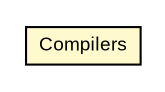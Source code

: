 #!/usr/local/bin/dot
#
# Class diagram 
# Generated by UMLGraph version R5_6-24-gf6e263 (http://www.umlgraph.org/)
#

digraph G {
	edge [fontname="arial",fontsize=10,labelfontname="arial",labelfontsize=10];
	node [fontname="arial",fontsize=10,shape=plaintext];
	nodesep=0.25;
	ranksep=0.5;
	// com.google.code.sbt.compiler.api.Compilers
	c80 [label=<<table title="com.google.code.sbt.compiler.api.Compilers" border="0" cellborder="1" cellspacing="0" cellpadding="2" port="p" bgcolor="lemonChiffon" href="./Compilers.html">
		<tr><td><table border="0" cellspacing="0" cellpadding="1">
<tr><td align="center" balign="center"> Compilers </td></tr>
		</table></td></tr>
		</table>>, URL="./Compilers.html", fontname="arial", fontcolor="black", fontsize=9.0];
}

